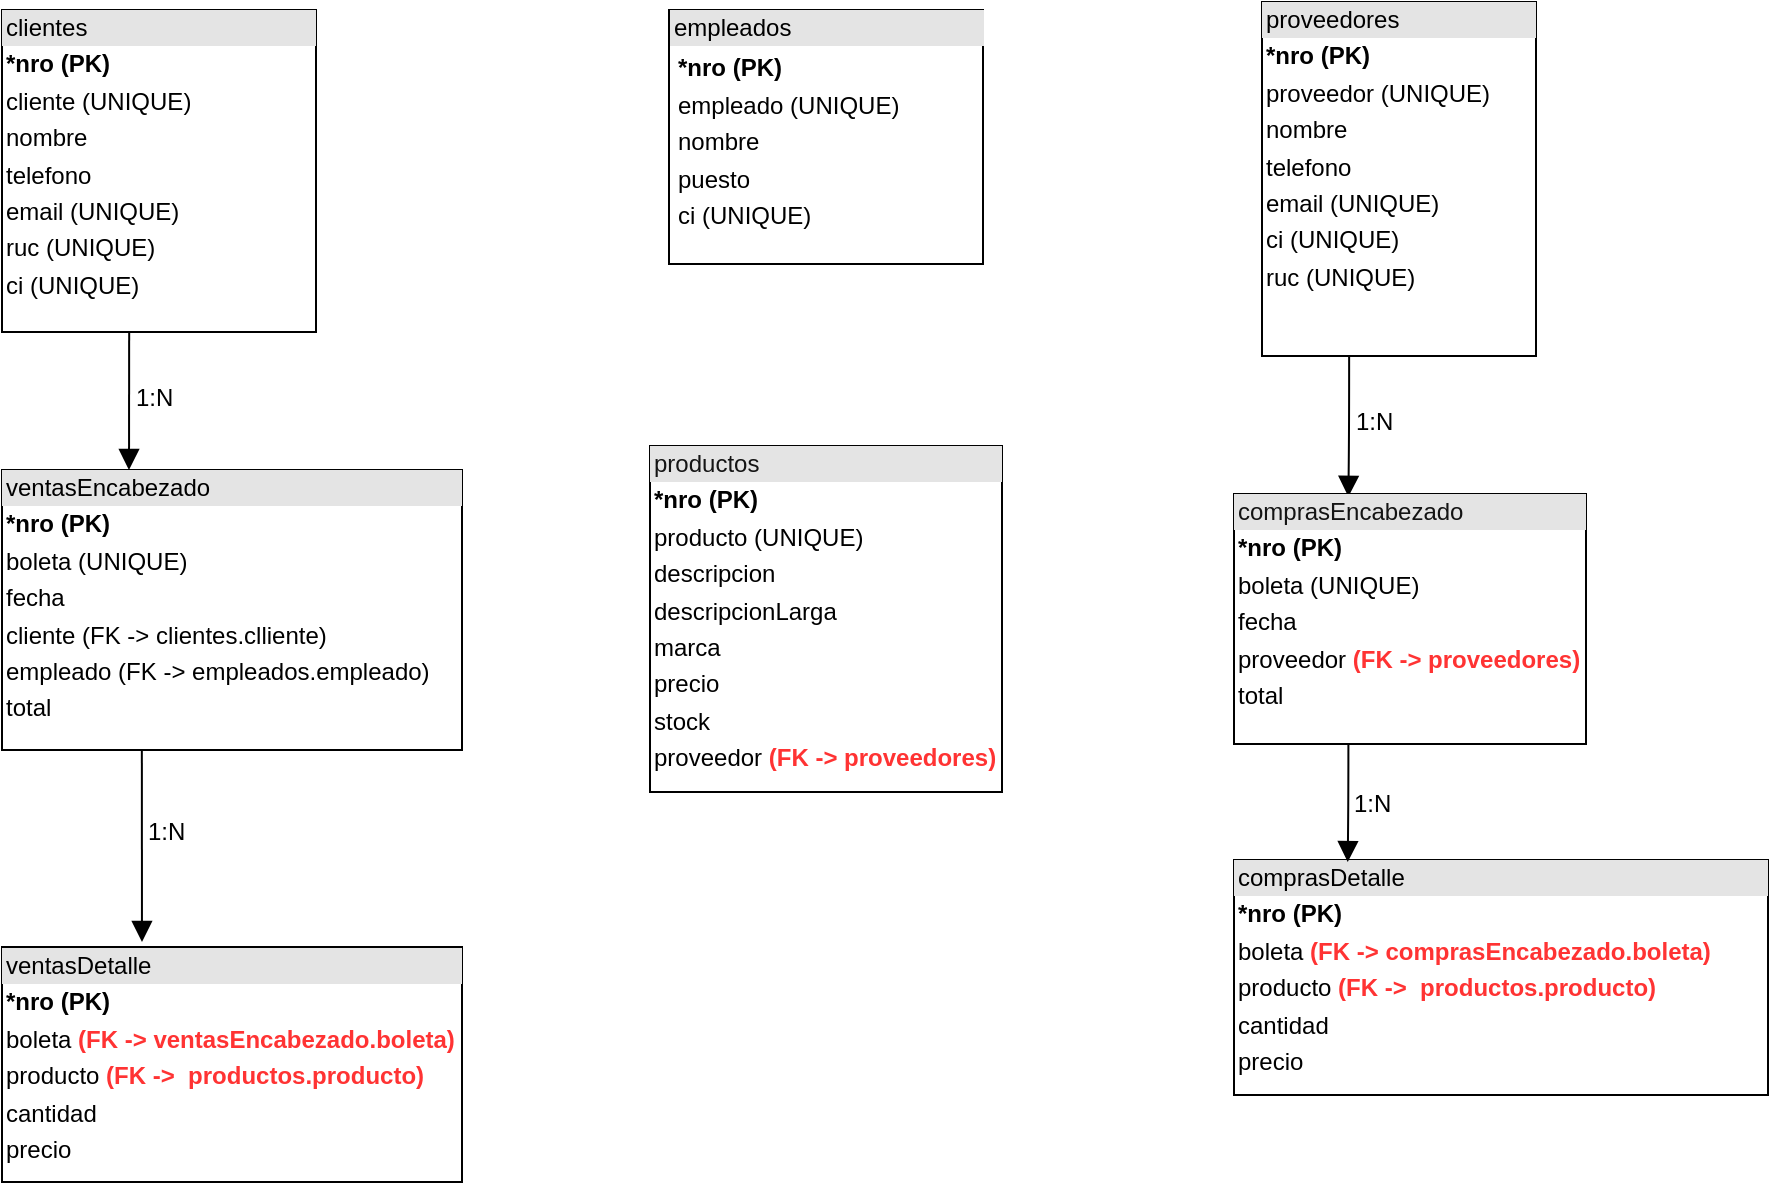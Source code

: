 <mxfile version="26.0.16">
  <diagram name="Página-1" id="qBkgcTsKBcJQohdeti7l">
    <mxGraphModel dx="1495" dy="1263" grid="0" gridSize="10" guides="1" tooltips="1" connect="1" arrows="1" fold="1" page="0" pageScale="1" pageWidth="827" pageHeight="1169" math="0" shadow="0">
      <root>
        <mxCell id="0" />
        <mxCell id="1" parent="0" />
        <mxCell id="ve465M_cnQb_Jyh_unpd-12" value="&lt;div style=&quot;box-sizing: border-box; width: 100%; background: rgb(228, 228, 228); padding: 2px;&quot;&gt;clientes&lt;/div&gt;&lt;div style=&quot;box-sizing: border-box; width: 100%; background-image: initial; background-position: initial; background-size: initial; background-repeat: initial; background-attachment: initial; background-origin: initial; background-clip: initial; padding: 2px;&quot;&gt;&lt;b&gt;*nro (PK)&lt;/b&gt;&lt;/div&gt;&lt;div style=&quot;box-sizing: border-box; width: 100%; background-image: initial; background-position: initial; background-size: initial; background-repeat: initial; background-attachment: initial; background-origin: initial; background-clip: initial; padding: 2px;&quot;&gt;cliente (UNIQUE)&lt;/div&gt;&lt;div style=&quot;box-sizing: border-box; width: 100%; background-image: initial; background-position: initial; background-size: initial; background-repeat: initial; background-attachment: initial; background-origin: initial; background-clip: initial; padding: 2px;&quot;&gt;nombre&lt;/div&gt;&lt;div style=&quot;box-sizing: border-box; width: 100%; background-image: initial; background-position: initial; background-size: initial; background-repeat: initial; background-attachment: initial; background-origin: initial; background-clip: initial; padding: 2px;&quot;&gt;telefono&lt;/div&gt;&lt;div style=&quot;box-sizing: border-box; width: 100%; background-image: initial; background-position: initial; background-size: initial; background-repeat: initial; background-attachment: initial; background-origin: initial; background-clip: initial; padding: 2px;&quot;&gt;email (UNIQUE)&lt;/div&gt;&lt;div style=&quot;box-sizing: border-box; width: 100%; background-image: initial; background-position: initial; background-size: initial; background-repeat: initial; background-attachment: initial; background-origin: initial; background-clip: initial; padding: 2px;&quot;&gt;ruc (UNIQUE)&lt;/div&gt;&lt;div style=&quot;box-sizing: border-box; width: 100%; background-image: initial; background-position: initial; background-size: initial; background-repeat: initial; background-attachment: initial; background-origin: initial; background-clip: initial; padding: 2px;&quot;&gt;ci (UNIQUE)&lt;/div&gt;" style="verticalAlign=top;align=left;overflow=fill;html=1;whiteSpace=wrap;rotation=0;" vertex="1" parent="1">
          <mxGeometry x="-395" y="40" width="157" height="161" as="geometry" />
        </mxCell>
        <mxCell id="ve465M_cnQb_Jyh_unpd-14" value="&lt;div style=&quot;box-sizing: border-box; width: 100%; background: rgb(228, 228, 228); padding: 2px;&quot;&gt;ventasEncabezado&lt;/div&gt;&lt;div style=&quot;box-sizing: border-box; width: 100%; background-image: initial; background-position: initial; background-size: initial; background-repeat: initial; background-attachment: initial; background-origin: initial; background-clip: initial; padding: 2px;&quot;&gt;&lt;b&gt;*nro (PK)&lt;/b&gt;&lt;/div&gt;&lt;div style=&quot;box-sizing: border-box; width: 100%; background-image: initial; background-position: initial; background-size: initial; background-repeat: initial; background-attachment: initial; background-origin: initial; background-clip: initial; padding: 2px;&quot;&gt;boleta (UNIQUE)&lt;/div&gt;&lt;div style=&quot;box-sizing: border-box; width: 100%; background-image: initial; background-position: initial; background-size: initial; background-repeat: initial; background-attachment: initial; background-origin: initial; background-clip: initial; padding: 2px;&quot;&gt;fecha&lt;/div&gt;&lt;div style=&quot;box-sizing: border-box; width: 100%; background-image: initial; background-position: initial; background-size: initial; background-repeat: initial; background-attachment: initial; background-origin: initial; background-clip: initial; padding: 2px;&quot;&gt;cliente (FK -&amp;gt; clientes.clliente)&lt;/div&gt;&lt;div style=&quot;box-sizing: border-box; width: 100%; background-image: initial; background-position: initial; background-size: initial; background-repeat: initial; background-attachment: initial; background-origin: initial; background-clip: initial; padding: 2px;&quot;&gt;empleado (FK -&amp;gt; empleados.empleado)&lt;/div&gt;&lt;div style=&quot;box-sizing: border-box; width: 100%; background-image: initial; background-position: initial; background-size: initial; background-repeat: initial; background-attachment: initial; background-origin: initial; background-clip: initial; padding: 2px;&quot;&gt;total&lt;/div&gt;" style="verticalAlign=top;align=left;overflow=fill;html=1;whiteSpace=wrap;rotation=0;" vertex="1" parent="1">
          <mxGeometry x="-395" y="270" width="230" height="140" as="geometry" />
        </mxCell>
        <mxCell id="ve465M_cnQb_Jyh_unpd-15" value="&lt;div style=&quot;box-sizing: border-box; width: 100%; background: rgb(228, 228, 228); padding: 2px;&quot;&gt;ventasDetalle&lt;/div&gt;&lt;div style=&quot;box-sizing: border-box; width: 100%; background-image: initial; background-position: initial; background-size: initial; background-repeat: initial; background-attachment: initial; background-origin: initial; background-clip: initial; padding: 2px;&quot;&gt;&lt;b&gt;*nro (PK)&lt;/b&gt;&lt;/div&gt;&lt;div style=&quot;box-sizing: border-box; width: 100%; background-image: initial; background-position: initial; background-size: initial; background-repeat: initial; background-attachment: initial; background-origin: initial; background-clip: initial; padding: 2px;&quot;&gt;boleta &lt;font style=&quot;color: rgb(255, 51, 51);&quot;&gt;&lt;b&gt;(FK -&amp;gt; ventasEncabezado.boleta)&lt;/b&gt;&lt;/font&gt;&lt;/div&gt;&lt;div style=&quot;box-sizing: border-box; width: 100%; background-image: initial; background-position: initial; background-size: initial; background-repeat: initial; background-attachment: initial; background-origin: initial; background-clip: initial; padding: 2px;&quot;&gt;producto &lt;font style=&quot;color: rgb(255, 51, 51);&quot;&gt;&lt;b&gt;(FK -&amp;gt;&amp;nbsp; productos.producto)&lt;/b&gt;&lt;/font&gt;&lt;/div&gt;&lt;div style=&quot;box-sizing: border-box; width: 100%; background-image: initial; background-position: initial; background-size: initial; background-repeat: initial; background-attachment: initial; background-origin: initial; background-clip: initial; padding: 2px;&quot;&gt;cantidad&lt;/div&gt;&lt;div style=&quot;box-sizing: border-box; width: 100%; background-image: initial; background-position: initial; background-size: initial; background-repeat: initial; background-attachment: initial; background-origin: initial; background-clip: initial; padding: 2px;&quot;&gt;precio&lt;/div&gt;" style="verticalAlign=top;align=left;overflow=fill;html=1;whiteSpace=wrap;rotation=0;" vertex="1" parent="1">
          <mxGeometry x="-395" y="508.5" width="230" height="117.5" as="geometry" />
        </mxCell>
        <mxCell id="ve465M_cnQb_Jyh_unpd-16" value="&lt;div style=&quot;box-sizing: border-box; width: 100%; background: rgb(228, 228, 228); padding: 2px;&quot;&gt;&lt;span style=&quot;background-color: transparent;&quot;&gt;proveedores&lt;/span&gt;&lt;span style=&quot;color: rgba(0, 0, 0, 0); font-family: monospace; font-size: 0px; text-wrap-mode: nowrap; background-color: transparent;&quot;&gt;%3CmxGraphModel%3E%3Croot%3E%3CmxCell%20id%3D%220%22%2F%3E%3CmxCell%20id%3D%221%22%20parent%3D%220%22%2F%3E%3CmxCell%20id%3D%222%22%20value%3D%22%26lt%3Bdiv%20style%3D%26quot%3Bbox-sizing%3A%20border-box%3B%20width%3A%20100%25%3B%20background%3A%20rgb(228%2C%20228%2C%20228)%3B%20padding%3A%202px%3B%26quot%3B%26gt%3BventasEncabezado%26lt%3B%2Fdiv%26gt%3B%26lt%3Bdiv%20style%3D%26quot%3Bbox-sizing%3A%20border-box%3B%20width%3A%20100%25%3B%20background-image%3A%20initial%3B%20background-position%3A%20initial%3B%20background-size%3A%20initial%3B%20background-repeat%3A%20initial%3B%20background-attachment%3A%20initial%3B%20background-origin%3A%20initial%3B%20background-clip%3A%20initial%3B%20padding%3A%202px%3B%26quot%3B%26gt%3B*nro%26amp%3Bnbsp%3B%26lt%3B%2Fdiv%26gt%3B%26lt%3Bdiv%20style%3D%26quot%3Bbox-sizing%3A%20border-box%3B%20width%3A%20100%25%3B%20background-image%3A%20initial%3B%20background-position%3A%20initial%3B%20background-size%3A%20initial%3B%20background-repeat%3A%20initial%3B%20background-attachment%3A%20initial%3B%20background-origin%3A%20initial%3B%20background-clip%3A%20initial%3B%20padding%3A%202px%3B%26quot%3B%26gt%3Bboleta%20(UNIQUE)%26lt%3B%2Fdiv%26gt%3B%26lt%3Bdiv%20style%3D%26quot%3Bbox-sizing%3A%20border-box%3B%20width%3A%20100%25%3B%20background-image%3A%20initial%3B%20background-position%3A%20initial%3B%20background-size%3A%20initial%3B%20background-repeat%3A%20initial%3B%20background-attachment%3A%20initial%3B%20background-origin%3A%20initial%3B%20background-clip%3A%20initial%3B%20padding%3A%202px%3B%26quot%3B%26gt%3Bfecha%26lt%3B%2Fdiv%26gt%3B%26lt%3Bdiv%20style%3D%26quot%3Bbox-sizing%3A%20border-box%3B%20width%3A%20100%25%3B%20background-image%3A%20initial%3B%20background-position%3A%20initial%3B%20background-size%3A%20initial%3B%20background-repeat%3A%20initial%3B%20background-attachment%3A%20initial%3B%20background-origin%3A%20initial%3B%20background-clip%3A%20initial%3B%20padding%3A%202px%3B%26quot%3B%26gt%3Bcliente%20(FK%20-%26amp%3Bgt%3B%20clientes.clliente)%26lt%3B%2Fdiv%26gt%3B%26lt%3Bdiv%20style%3D%26quot%3Bbox-sizing%3A%20border-box%3B%20width%3A%20100%25%3B%20background-image%3A%20initial%3B%20background-position%3A%20initial%3B%20background-size%3A%20initial%3B%20background-repeat%3A%20initial%3B%20background-attachment%3A%20initial%3B%20background-origin%3A%20initial%3B%20background-clip%3A%20initial%3B%20padding%3A%202px%3B%26quot%3B%26gt%3Bempleado%20(FK%20-%26amp%3Bgt%3B%20empleados.empleado)%26lt%3B%2Fdiv%26gt%3B%26lt%3Bdiv%20style%3D%26quot%3Bbox-sizing%3A%20border-box%3B%20width%3A%20100%25%3B%20background-image%3A%20initial%3B%20background-position%3A%20initial%3B%20background-size%3A%20initial%3B%20background-repeat%3A%20initial%3B%20background-attachment%3A%20initial%3B%20background-origin%3A%20initial%3B%20background-clip%3A%20initial%3B%20padding%3A%202px%3B%26quot%3B%26gt%3Btotal%26lt%3B%2Fdiv%26gt%3B%22%20style%3D%22verticalAlign%3Dtop%3Balign%3Dleft%3Boverflow%3Dfill%3Bhtml%3D1%3BwhiteSpace%3Dwrap%3Brotation%3D0%3B%22%20vertex%3D%221%22%20parent%3D%221%22%3E%3CmxGeometry%20x%3D%22-395%22%20y%3D%22238%22%20width%3D%22260%22%20height%3D%22173%22%20as%3D%22geometry%22%2F%3E%3C%2FmxCell%3E%3C%2Froot%3E%3C%2FmxGraphModel%3Epr&lt;/span&gt;&lt;/div&gt;&lt;div style=&quot;box-sizing: border-box; width: 100%; background-image: initial; background-position: initial; background-size: initial; background-repeat: initial; background-attachment: initial; background-origin: initial; background-clip: initial; padding: 2px;&quot;&gt;&lt;b&gt;*nro (PK)&lt;/b&gt;&lt;/div&gt;&lt;div style=&quot;box-sizing: border-box; width: 100%; background-image: initial; background-position: initial; background-size: initial; background-repeat: initial; background-attachment: initial; background-origin: initial; background-clip: initial; padding: 2px;&quot;&gt;proveedor (UNIQUE)&lt;/div&gt;&lt;div style=&quot;box-sizing: border-box; width: 100%; background-image: initial; background-position: initial; background-size: initial; background-repeat: initial; background-attachment: initial; background-origin: initial; background-clip: initial; padding: 2px;&quot;&gt;nombre&amp;nbsp;&lt;/div&gt;&lt;div style=&quot;box-sizing: border-box; width: 100%; background-image: initial; background-position: initial; background-size: initial; background-repeat: initial; background-attachment: initial; background-origin: initial; background-clip: initial; padding: 2px;&quot;&gt;telefono&lt;/div&gt;&lt;div style=&quot;box-sizing: border-box; width: 100%; background-image: initial; background-position: initial; background-size: initial; background-repeat: initial; background-attachment: initial; background-origin: initial; background-clip: initial; padding: 2px;&quot;&gt;email (UNIQUE)&lt;/div&gt;&lt;div style=&quot;box-sizing: border-box; width: 100%; background-image: initial; background-position: initial; background-size: initial; background-repeat: initial; background-attachment: initial; background-origin: initial; background-clip: initial; padding: 2px;&quot;&gt;ci (UNIQUE)&lt;/div&gt;&lt;div style=&quot;box-sizing: border-box; width: 100%; background-image: initial; background-position: initial; background-size: initial; background-repeat: initial; background-attachment: initial; background-origin: initial; background-clip: initial; padding: 2px;&quot;&gt;ruc (UNIQUE)&lt;/div&gt;" style="verticalAlign=top;align=left;overflow=fill;html=1;whiteSpace=wrap;rotation=0;" vertex="1" parent="1">
          <mxGeometry x="235" y="36" width="137" height="177" as="geometry" />
        </mxCell>
        <mxCell id="ve465M_cnQb_Jyh_unpd-17" value="&lt;div style=&quot;box-sizing: border-box; width: 100%; background: rgb(228, 228, 228); padding: 2px;&quot;&gt;&lt;span style=&quot;background-color: transparent;&quot;&gt;&lt;font style=&quot;color: rgb(20, 20, 20);&quot;&gt;productos&lt;/font&gt;&lt;/span&gt;&lt;span style=&quot;color: rgba(0, 0, 0, 0); font-family: monospace; font-size: 0px; text-wrap-mode: nowrap; background-color: transparent;&quot;&gt;%3CmxGraphModel%3E%3Croot%3E%3CmxCell%20id%3D%220%22%2F%3E%3CmxCell%20id%3D%221%22%20parent%3D%220%22%2F%3E%3CmxCell%20id%3D%222%22%20value%3D%22%26lt%3Bdiv%20style%3D%26quot%3Bbox-sizing%3A%20border-box%3B%20width%3A%20100%25%3B%20background%3A%20rgb(228%2C%20228%2C%20228)%3B%20padding%3A%202px%3B%26quot%3B%26gt%3BventasEncabezado%26lt%3B%2Fdiv%26gt%3B%26lt%3Bdiv%20style%3D%26quot%3Bbox-sizing%3A%20border-box%3B%20width%3A%20100%25%3B%20background-image%3A%20initial%3B%20background-position%3A%20initial%3B%20background-size%3A%20initial%3B%20background-repeat%3A%20initial%3B%20background-attachment%3A%20initial%3B%20background-origin%3A%20initial%3B%20background-clip%3A%20initial%3B%20padding%3A%202px%3B%26quot%3B%26gt%3B*nro%26amp%3Bnbsp%3B%26lt%3B%2Fdiv%26gt%3B%26lt%3Bdiv%20style%3D%26quot%3Bbox-sizing%3A%20border-box%3B%20width%3A%20100%25%3B%20background-image%3A%20initial%3B%20background-position%3A%20initial%3B%20background-size%3A%20initial%3B%20background-repeat%3A%20initial%3B%20background-attachment%3A%20initial%3B%20background-origin%3A%20initial%3B%20background-clip%3A%20initial%3B%20padding%3A%202px%3B%26quot%3B%26gt%3Bboleta%20(UNIQUE)%26lt%3B%2Fdiv%26gt%3B%26lt%3Bdiv%20style%3D%26quot%3Bbox-sizing%3A%20border-box%3B%20width%3A%20100%25%3B%20background-image%3A%20initial%3B%20background-position%3A%20initial%3B%20background-size%3A%20initial%3B%20background-repeat%3A%20initial%3B%20background-attachment%3A%20initial%3B%20background-origin%3A%20initial%3B%20background-clip%3A%20initial%3B%20padding%3A%202px%3B%26quot%3B%26gt%3Bfecha%26lt%3B%2Fdiv%26gt%3B%26lt%3Bdiv%20style%3D%26quot%3Bbox-sizing%3A%20border-box%3B%20width%3A%20100%25%3B%20background-image%3A%20initial%3B%20background-position%3A%20initial%3B%20background-size%3A%20initial%3B%20background-repeat%3A%20initial%3B%20background-attachment%3A%20initial%3B%20background-origin%3A%20initial%3B%20background-clip%3A%20initial%3B%20padding%3A%202px%3B%26quot%3B%26gt%3Bcliente%20(FK%20-%26amp%3Bgt%3B%20clientes.clliente)%26lt%3B%2Fdiv%26gt%3B%26lt%3Bdiv%20style%3D%26quot%3Bbox-sizing%3A%20border-box%3B%20width%3A%20100%25%3B%20background-image%3A%20initial%3B%20background-position%3A%20initial%3B%20background-size%3A%20initial%3B%20background-repeat%3A%20initial%3B%20background-attachment%3A%20initial%3B%20background-origin%3A%20initial%3B%20background-clip%3A%20initial%3B%20padding%3A%202px%3B%26quot%3B%26gt%3Bempleado%20(FK%20-%26amp%3Bgt%3B%20empleados.empleado)%26lt%3B%2Fdiv%26gt%3B%26lt%3Bdiv%20style%3D%26quot%3Bbox-sizing%3A%20border-box%3B%20width%3A%20100%25%3B%20background-image%3A%20initial%3B%20background-position%3A%20initial%3B%20background-size%3A%20initial%3B%20background-repeat%3A%20initial%3B%20background-attachment%3A%20initial%3B%20background-origin%3A%20initial%3B%20background-clip%3A%20initial%3B%20padding%3A%202px%3B%26quot%3B%26gt%3Btotal%26lt%3B%2Fdiv%26gt%3B%22%20style%3D%22verticalAlign%3Dtop%3Balign%3Dleft%3Boverflow%3Dfill%3Bhtml%3D1%3BwhiteSpace%3Dwrap%3Brotation%3D0%3B%22%20vertex%3D%221%22%20parent%3D%221%22%3E%3CmxGeometry%20x%3D%22-395%22%20y%3D%22238%22%20width%3D%22260%22%20height%3D%22173%22%20as%3D%22geometry%22%2F%3E%3C%2FmxCell%3E%3C%2Froot%3E%3C%2FmxGraphModel%3Epr&lt;/span&gt;&lt;/div&gt;&lt;div style=&quot;box-sizing: border-box; width: 100%; background-image: initial; background-position: initial; background-size: initial; background-repeat: initial; background-attachment: initial; background-origin: initial; background-clip: initial; padding: 2px;&quot;&gt;&lt;b&gt;*nro (PK)&lt;/b&gt;&lt;/div&gt;&lt;div style=&quot;box-sizing: border-box; width: 100%; background-image: initial; background-position: initial; background-size: initial; background-repeat: initial; background-attachment: initial; background-origin: initial; background-clip: initial; padding: 2px;&quot;&gt;producto (UNIQUE)&lt;/div&gt;&lt;div style=&quot;box-sizing: border-box; width: 100%; background-image: initial; background-position: initial; background-size: initial; background-repeat: initial; background-attachment: initial; background-origin: initial; background-clip: initial; padding: 2px;&quot;&gt;descripcion&lt;/div&gt;&lt;div style=&quot;box-sizing: border-box; width: 100%; background-image: initial; background-position: initial; background-size: initial; background-repeat: initial; background-attachment: initial; background-origin: initial; background-clip: initial; padding: 2px;&quot;&gt;descripcionLarga&lt;/div&gt;&lt;div style=&quot;box-sizing: border-box; width: 100%; background-image: initial; background-position: initial; background-size: initial; background-repeat: initial; background-attachment: initial; background-origin: initial; background-clip: initial; padding: 2px;&quot;&gt;marca&lt;/div&gt;&lt;div style=&quot;box-sizing: border-box; width: 100%; background-image: initial; background-position: initial; background-size: initial; background-repeat: initial; background-attachment: initial; background-origin: initial; background-clip: initial; padding: 2px;&quot;&gt;precio&lt;/div&gt;&lt;div style=&quot;box-sizing: border-box; width: 100%; background-image: initial; background-position: initial; background-size: initial; background-repeat: initial; background-attachment: initial; background-origin: initial; background-clip: initial; padding: 2px;&quot;&gt;stock&lt;/div&gt;&lt;div style=&quot;box-sizing: border-box; width: 100%; background-image: initial; background-position: initial; background-size: initial; background-repeat: initial; background-attachment: initial; background-origin: initial; background-clip: initial; padding: 2px;&quot;&gt;proveedor &lt;font style=&quot;color: rgb(255, 51, 51);&quot;&gt;&lt;b&gt;(FK -&amp;gt; proveedores)&lt;/b&gt;&lt;/font&gt;&lt;/div&gt;" style="verticalAlign=top;align=left;overflow=fill;html=1;whiteSpace=wrap;rotation=0;" vertex="1" parent="1">
          <mxGeometry x="-71" y="258" width="176" height="173" as="geometry" />
        </mxCell>
        <mxCell id="ve465M_cnQb_Jyh_unpd-20" value="1:N" style="endArrow=block;endFill=1;html=1;edgeStyle=orthogonalEdgeStyle;align=left;verticalAlign=top;rounded=0;fontSize=12;startSize=8;endSize=8;curved=1;exitX=0.405;exitY=0.997;exitDx=0;exitDy=0;exitPerimeter=0;entryX=0.276;entryY=0;entryDx=0;entryDy=0;entryPerimeter=0;" edge="1" parent="1" source="ve465M_cnQb_Jyh_unpd-12" target="ve465M_cnQb_Jyh_unpd-14">
          <mxGeometry x="-0.455" y="1" relative="1" as="geometry">
            <mxPoint x="-331" y="199" as="sourcePoint" />
            <mxPoint x="-331" y="265" as="targetPoint" />
            <mxPoint as="offset" />
          </mxGeometry>
        </mxCell>
        <mxCell id="ve465M_cnQb_Jyh_unpd-22" value="1:N" style="endArrow=block;endFill=1;html=1;edgeStyle=orthogonalEdgeStyle;align=left;verticalAlign=top;rounded=0;fontSize=12;startSize=8;endSize=8;curved=1;exitX=0.304;exitY=1;exitDx=0;exitDy=0;exitPerimeter=0;" edge="1" parent="1" source="ve465M_cnQb_Jyh_unpd-14">
          <mxGeometry x="-0.455" y="1" relative="1" as="geometry">
            <mxPoint x="-325" y="440" as="sourcePoint" />
            <mxPoint x="-325" y="506" as="targetPoint" />
            <mxPoint as="offset" />
          </mxGeometry>
        </mxCell>
        <mxCell id="ve465M_cnQb_Jyh_unpd-24" value="1:N" style="endArrow=block;endFill=1;html=1;edgeStyle=orthogonalEdgeStyle;align=left;verticalAlign=top;rounded=0;fontSize=12;startSize=8;endSize=8;curved=1;exitX=0.318;exitY=0.998;exitDx=0;exitDy=0;exitPerimeter=0;entryX=0.325;entryY=0.011;entryDx=0;entryDy=0;entryPerimeter=0;" edge="1" parent="1" source="ve465M_cnQb_Jyh_unpd-16" target="ve465M_cnQb_Jyh_unpd-27">
          <mxGeometry x="-0.455" y="1" relative="1" as="geometry">
            <mxPoint x="-30" y="440" as="sourcePoint" />
            <mxPoint x="-30" y="506" as="targetPoint" />
            <mxPoint as="offset" />
          </mxGeometry>
        </mxCell>
        <mxCell id="ve465M_cnQb_Jyh_unpd-26" value="&lt;div style=&quot;box-sizing: border-box; width: 100%; background: rgb(228, 228, 228); padding: 2px;&quot;&gt;empleados&lt;/div&gt;&lt;div style=&quot;box-sizing: border-box; width: 100%; background-image: initial; background-position: initial; background-size: initial; background-repeat: initial; background-attachment: initial; background-origin: initial; background-clip: initial; padding: 2px;&quot;&gt;&lt;div style=&quot;background-image: initial; background-position: initial; background-size: initial; background-repeat: initial; background-attachment: initial; background-origin: initial; background-clip: initial; box-sizing: border-box; width: 260px; padding: 2px;&quot;&gt;&lt;b&gt;*nro (PK)&lt;/b&gt;&lt;/div&gt;&lt;div style=&quot;background-image: initial; background-position: initial; background-size: initial; background-repeat: initial; background-attachment: initial; background-origin: initial; background-clip: initial; box-sizing: border-box; width: 260px; padding: 2px;&quot;&gt;empleado (UNIQUE)&lt;/div&gt;&lt;div style=&quot;background-image: initial; background-position: initial; background-size: initial; background-repeat: initial; background-attachment: initial; background-origin: initial; background-clip: initial; box-sizing: border-box; width: 260px; padding: 2px;&quot;&gt;nombre&amp;nbsp;&lt;/div&gt;&lt;div style=&quot;background-image: initial; background-position: initial; background-size: initial; background-repeat: initial; background-attachment: initial; background-origin: initial; background-clip: initial; box-sizing: border-box; width: 260px; padding: 2px;&quot;&gt;puesto&lt;/div&gt;&lt;div style=&quot;background-image: initial; background-position: initial; background-size: initial; background-repeat: initial; background-attachment: initial; background-origin: initial; background-clip: initial; box-sizing: border-box; width: 260px; padding: 2px;&quot;&gt;ci (UNIQUE)&lt;/div&gt;&lt;/div&gt;" style="verticalAlign=top;align=left;overflow=fill;html=1;whiteSpace=wrap;rotation=0;" vertex="1" parent="1">
          <mxGeometry x="-61.5" y="40" width="157" height="127" as="geometry" />
        </mxCell>
        <mxCell id="ve465M_cnQb_Jyh_unpd-27" value="&lt;div style=&quot;box-sizing: border-box; width: 100%; background: rgb(228, 228, 228); padding: 2px;&quot;&gt;&lt;span style=&quot;background-color: transparent;&quot;&gt;&lt;font style=&quot;color: rgb(20, 20, 20);&quot;&gt;comprasEncabezado&lt;/font&gt;&lt;/span&gt;&lt;span style=&quot;color: rgba(0, 0, 0, 0); font-family: monospace; font-size: 0px; text-wrap-mode: nowrap; background-color: transparent;&quot;&gt;%3CmxGraphModel%3E%3Croot%3E%3CmxCell%20id%3D%220%22%2F%3E%3CmxCell%20id%3D%221%22%20parent%3D%220%22%2F%3E%3CmxCell%20id%3D%222%22%20value%3D%22%26lt%3Bdiv%20style%3D%26quot%3Bbox-sizing%3A%20border-box%3B%20width%3A%20100%25%3B%20background%3A%20rgb(228%2C%20228%2C%20228)%3B%20padding%3A%202px%3B%26quot%3B%26gt%3BventasEncabezado%26lt%3B%2Fdiv%26gt%3B%26lt%3Bdiv%20style%3D%26quot%3Bbox-sizing%3A%20border-box%3B%20width%3A%20100%25%3B%20background-image%3A%20initial%3B%20background-position%3A%20initial%3B%20background-size%3A%20initial%3B%20background-repeat%3A%20initial%3B%20background-attachment%3A%20initial%3B%20background-origin%3A%20initial%3B%20background-clip%3A%20initial%3B%20padding%3A%202px%3B%26quot%3B%26gt%3B*nro%26amp%3Bnbsp%3B%26lt%3B%2Fdiv%26gt%3B%26lt%3Bdiv%20style%3D%26quot%3Bbox-sizing%3A%20border-box%3B%20width%3A%20100%25%3B%20background-image%3A%20initial%3B%20background-position%3A%20initial%3B%20background-size%3A%20initial%3B%20background-repeat%3A%20initial%3B%20background-attachment%3A%20initial%3B%20background-origin%3A%20initial%3B%20background-clip%3A%20initial%3B%20padding%3A%202px%3B%26quot%3B%26gt%3Bboleta%20(UNIQUE)%26lt%3B%2Fdiv%26gt%3B%26lt%3Bdiv%20style%3D%26quot%3Bbox-sizing%3A%20border-box%3B%20width%3A%20100%25%3B%20background-image%3A%20initial%3B%20background-position%3A%20initial%3B%20background-size%3A%20initial%3B%20background-repeat%3A%20initial%3B%20background-attachment%3A%20initial%3B%20background-origin%3A%20initial%3B%20background-clip%3A%20initial%3B%20padding%3A%202px%3B%26quot%3B%26gt%3Bfecha%26lt%3B%2Fdiv%26gt%3B%26lt%3Bdiv%20style%3D%26quot%3Bbox-sizing%3A%20border-box%3B%20width%3A%20100%25%3B%20background-image%3A%20initial%3B%20background-position%3A%20initial%3B%20background-size%3A%20initial%3B%20background-repeat%3A%20initial%3B%20background-attachment%3A%20initial%3B%20background-origin%3A%20initial%3B%20background-clip%3A%20initial%3B%20padding%3A%202px%3B%26quot%3B%26gt%3Bcliente%20(FK%20-%26amp%3Bgt%3B%20clientes.clliente)%26lt%3B%2Fdiv%26gt%3B%26lt%3Bdiv%20style%3D%26quot%3Bbox-sizing%3A%20border-box%3B%20width%3A%20100%25%3B%20background-image%3A%20initial%3B%20background-position%3A%20initial%3B%20background-size%3A%20initial%3B%20background-repeat%3A%20initial%3B%20background-attachment%3A%20initial%3B%20background-origin%3A%20initial%3B%20background-clip%3A%20initial%3B%20padding%3A%202px%3B%26quot%3B%26gt%3Bempleado%20(FK%20-%26amp%3Bgt%3B%20empleados.empleado)%26lt%3B%2Fdiv%26gt%3B%26lt%3Bdiv%20style%3D%26quot%3Bbox-sizing%3A%20border-box%3B%20width%3A%20100%25%3B%20background-image%3A%20initial%3B%20background-position%3A%20initial%3B%20background-size%3A%20initial%3B%20background-repeat%3A%20initial%3B%20background-attachment%3A%20initial%3B%20background-origin%3A%20initial%3B%20background-clip%3A%20initial%3B%20padding%3A%202px%3B%26quot%3B%26gt%3Btotal%26lt%3B%2Fdiv%26gt%3B%22%20style%3D%22verticalAlign%3Dtop%3Balign%3Dleft%3Boverflow%3Dfill%3Bhtml%3D1%3BwhiteSpace%3Dwrap%3Brotation%3D0%3B%22%20vertex%3D%221%22%20parent%3D%221%22%3E%3CmxGeometry%20x%3D%22-395%22%20y%3D%22238%22%20width%3D%22260%22%20height%3D%22173%22%20as%3D%22geometry%22%2F%3E%3C%2FmxCell%3E%3C%2Froot%3E%3C%2FmxGraphModel%3Epr&lt;/span&gt;&lt;/div&gt;&lt;div style=&quot;box-sizing: border-box; width: 100%; background-image: initial; background-position: initial; background-size: initial; background-repeat: initial; background-attachment: initial; background-origin: initial; background-clip: initial; padding: 2px;&quot;&gt;&lt;b&gt;*nro (PK)&lt;/b&gt;&lt;/div&gt;&lt;div style=&quot;box-sizing: border-box; width: 100%; background-image: initial; background-position: initial; background-size: initial; background-repeat: initial; background-attachment: initial; background-origin: initial; background-clip: initial; padding: 2px;&quot;&gt;boleta (UNIQUE)&lt;/div&gt;&lt;div style=&quot;box-sizing: border-box; width: 100%; background-image: initial; background-position: initial; background-size: initial; background-repeat: initial; background-attachment: initial; background-origin: initial; background-clip: initial; padding: 2px;&quot;&gt;fecha&lt;/div&gt;&lt;div style=&quot;box-sizing: border-box; width: 100%; background-image: initial; background-position: initial; background-size: initial; background-repeat: initial; background-attachment: initial; background-origin: initial; background-clip: initial; padding: 2px;&quot;&gt;&lt;span style=&quot;background-color: transparent; color: light-dark(rgb(0, 0, 0), rgb(255, 255, 255));&quot;&gt;proveedor &lt;/span&gt;&lt;font style=&quot;background-color: transparent; color: rgb(255, 51, 51);&quot;&gt;&lt;b&gt;(FK -&amp;gt; proveedores)&lt;/b&gt;&lt;/font&gt;&lt;/div&gt;&lt;div style=&quot;box-sizing: border-box; width: 100%; background-image: initial; background-position: initial; background-size: initial; background-repeat: initial; background-attachment: initial; background-origin: initial; background-clip: initial; padding: 2px;&quot;&gt;total&lt;/div&gt;" style="verticalAlign=top;align=left;overflow=fill;html=1;whiteSpace=wrap;rotation=0;" vertex="1" parent="1">
          <mxGeometry x="221" y="282" width="176" height="125" as="geometry" />
        </mxCell>
        <mxCell id="ve465M_cnQb_Jyh_unpd-29" value="&lt;div style=&quot;box-sizing: border-box; width: 100%; background: rgb(228, 228, 228); padding: 2px;&quot;&gt;comprasDetalle&lt;/div&gt;&lt;div style=&quot;box-sizing: border-box; width: 100%; background-image: initial; background-position: initial; background-size: initial; background-repeat: initial; background-attachment: initial; background-origin: initial; background-clip: initial; padding: 2px;&quot;&gt;&lt;b&gt;*nro (PK)&lt;/b&gt;&lt;/div&gt;&lt;div style=&quot;box-sizing: border-box; width: 100%; background-image: initial; background-position: initial; background-size: initial; background-repeat: initial; background-attachment: initial; background-origin: initial; background-clip: initial; padding: 2px;&quot;&gt;boleta &lt;font style=&quot;color: rgb(255, 51, 51);&quot;&gt;&lt;b&gt;(FK -&amp;gt; comprasEncabezado.boleta)&lt;/b&gt;&lt;/font&gt;&lt;/div&gt;&lt;div style=&quot;box-sizing: border-box; width: 100%; background-image: initial; background-position: initial; background-size: initial; background-repeat: initial; background-attachment: initial; background-origin: initial; background-clip: initial; padding: 2px;&quot;&gt;producto &lt;font style=&quot;color: rgb(255, 51, 51);&quot;&gt;&lt;b&gt;(FK -&amp;gt;&amp;nbsp; productos.producto)&lt;/b&gt;&lt;/font&gt;&lt;/div&gt;&lt;div style=&quot;box-sizing: border-box; width: 100%; background-image: initial; background-position: initial; background-size: initial; background-repeat: initial; background-attachment: initial; background-origin: initial; background-clip: initial; padding: 2px;&quot;&gt;cantidad&lt;/div&gt;&lt;div style=&quot;box-sizing: border-box; width: 100%; background-image: initial; background-position: initial; background-size: initial; background-repeat: initial; background-attachment: initial; background-origin: initial; background-clip: initial; padding: 2px;&quot;&gt;precio&lt;/div&gt;" style="verticalAlign=top;align=left;overflow=fill;html=1;whiteSpace=wrap;rotation=0;" vertex="1" parent="1">
          <mxGeometry x="221" y="465" width="267" height="117.5" as="geometry" />
        </mxCell>
        <mxCell id="ve465M_cnQb_Jyh_unpd-31" value="1:N" style="endArrow=block;endFill=1;html=1;edgeStyle=orthogonalEdgeStyle;align=left;verticalAlign=top;rounded=0;fontSize=12;startSize=8;endSize=8;curved=1;exitX=0.325;exitY=0.999;exitDx=0;exitDy=0;exitPerimeter=0;entryX=0.213;entryY=0.009;entryDx=0;entryDy=0;entryPerimeter=0;" edge="1" parent="1" source="ve465M_cnQb_Jyh_unpd-27" target="ve465M_cnQb_Jyh_unpd-29">
          <mxGeometry x="-0.455" y="1" relative="1" as="geometry">
            <mxPoint x="279" y="406" as="sourcePoint" />
            <mxPoint x="292" y="475" as="targetPoint" />
            <mxPoint as="offset" />
          </mxGeometry>
        </mxCell>
      </root>
    </mxGraphModel>
  </diagram>
</mxfile>
